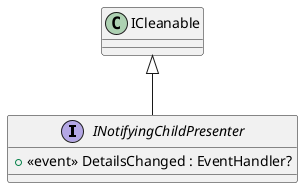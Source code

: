 @startuml
interface INotifyingChildPresenter {
    +  <<event>> DetailsChanged : EventHandler? 
}
ICleanable <|-- INotifyingChildPresenter
@enduml
